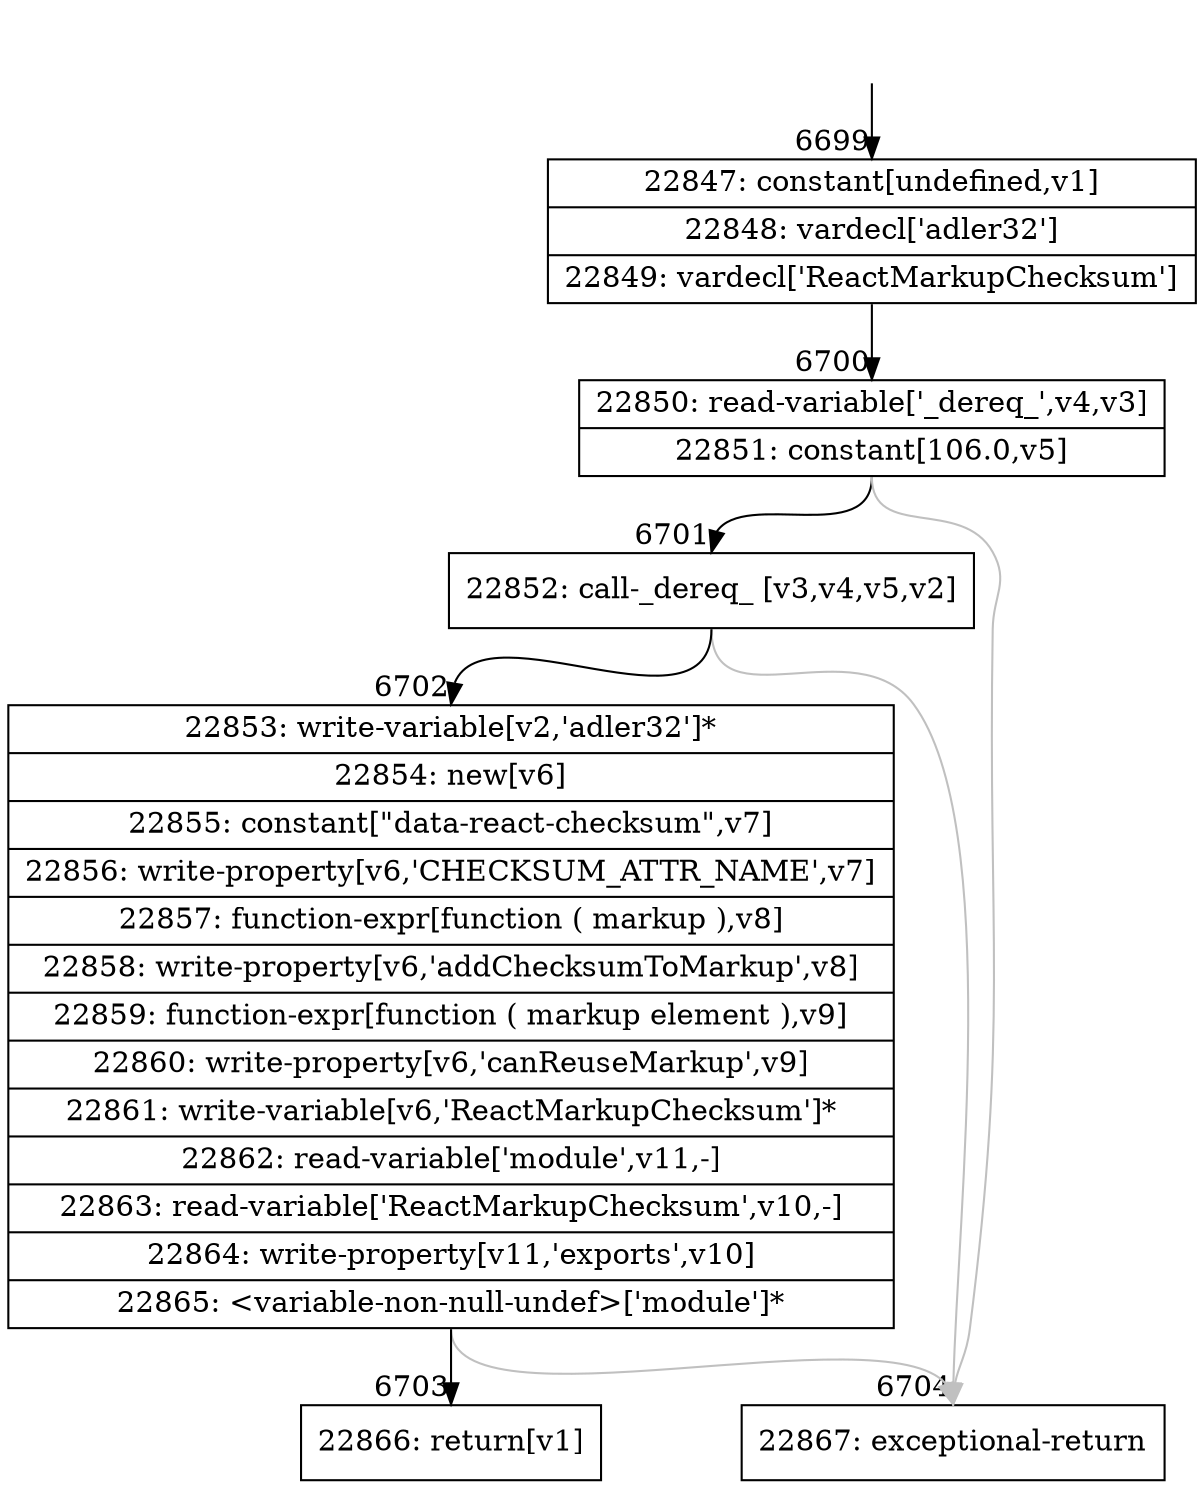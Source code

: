 digraph {
rankdir="TD"
BB_entry463[shape=none,label=""];
BB_entry463 -> BB6699 [tailport=s, headport=n, headlabel="    6699"]
BB6699 [shape=record label="{22847: constant[undefined,v1]|22848: vardecl['adler32']|22849: vardecl['ReactMarkupChecksum']}" ] 
BB6699 -> BB6700 [tailport=s, headport=n, headlabel="      6700"]
BB6700 [shape=record label="{22850: read-variable['_dereq_',v4,v3]|22851: constant[106.0,v5]}" ] 
BB6700 -> BB6701 [tailport=s, headport=n, headlabel="      6701"]
BB6700 -> BB6704 [tailport=s, headport=n, color=gray, headlabel="      6704"]
BB6701 [shape=record label="{22852: call-_dereq_ [v3,v4,v5,v2]}" ] 
BB6701 -> BB6702 [tailport=s, headport=n, headlabel="      6702"]
BB6701 -> BB6704 [tailport=s, headport=n, color=gray]
BB6702 [shape=record label="{22853: write-variable[v2,'adler32']*|22854: new[v6]|22855: constant[\"data-react-checksum\",v7]|22856: write-property[v6,'CHECKSUM_ATTR_NAME',v7]|22857: function-expr[function ( markup ),v8]|22858: write-property[v6,'addChecksumToMarkup',v8]|22859: function-expr[function ( markup element ),v9]|22860: write-property[v6,'canReuseMarkup',v9]|22861: write-variable[v6,'ReactMarkupChecksum']*|22862: read-variable['module',v11,-]|22863: read-variable['ReactMarkupChecksum',v10,-]|22864: write-property[v11,'exports',v10]|22865: \<variable-non-null-undef\>['module']*}" ] 
BB6702 -> BB6703 [tailport=s, headport=n, headlabel="      6703"]
BB6702 -> BB6704 [tailport=s, headport=n, color=gray]
BB6703 [shape=record label="{22866: return[v1]}" ] 
BB6704 [shape=record label="{22867: exceptional-return}" ] 
//#$~ 11752
}
